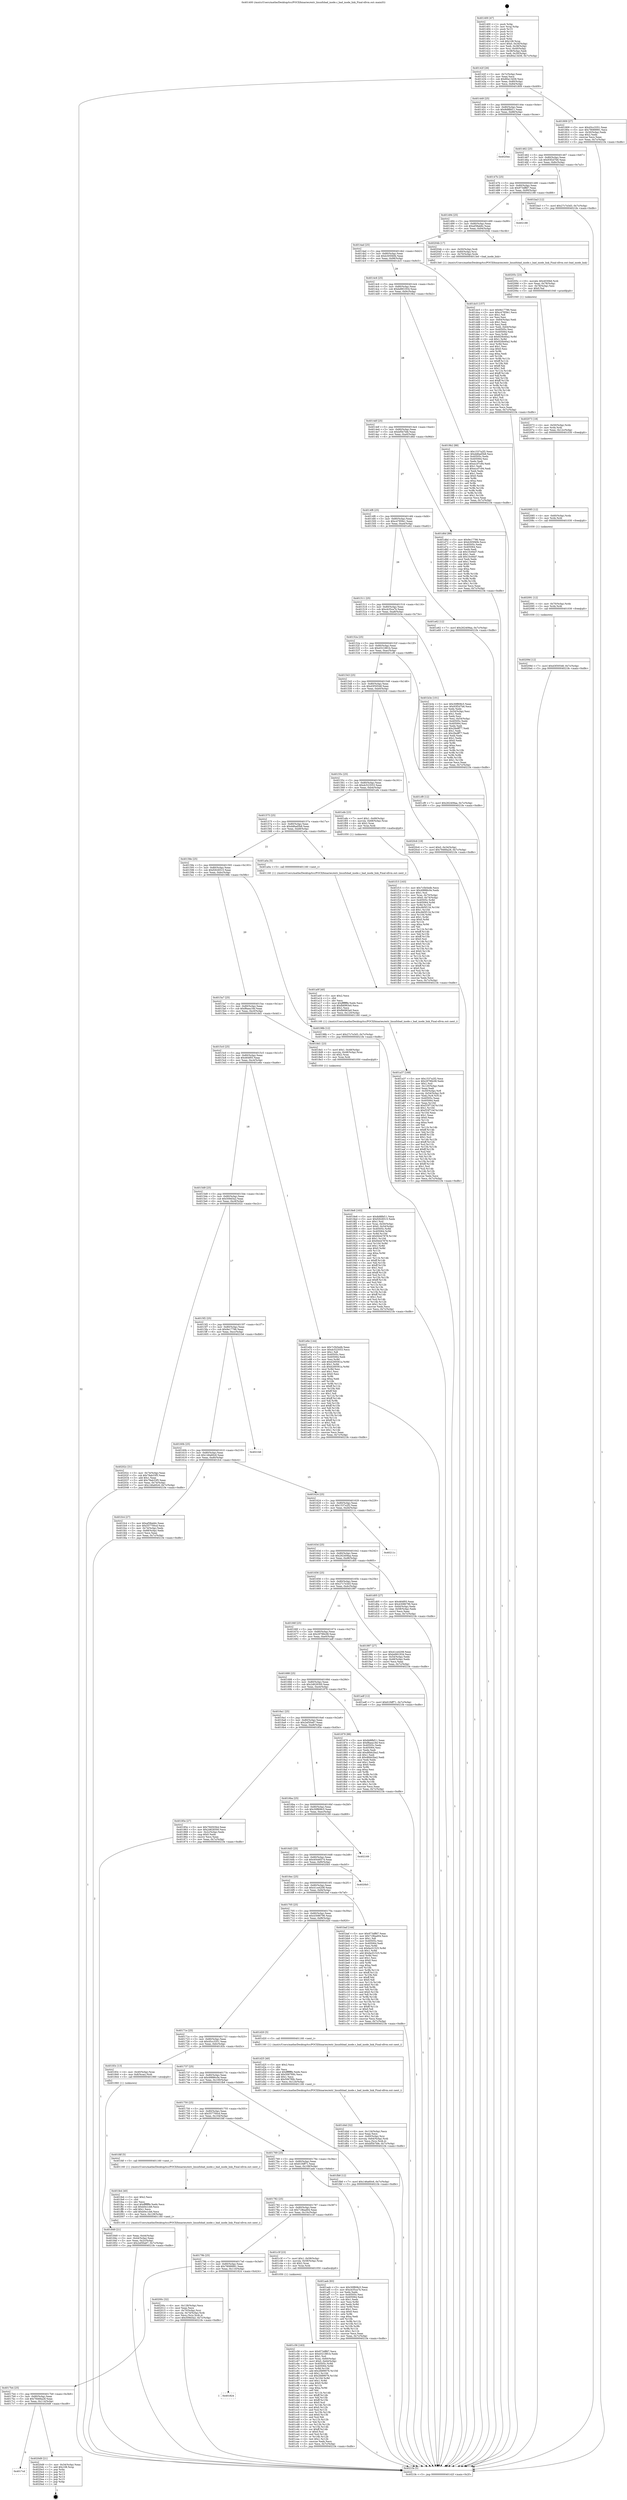 digraph "0x401400" {
  label = "0x401400 (/mnt/c/Users/mathe/Desktop/tcc/POCII/binaries/extr_linuxfsbad_inode.c_bad_inode_link_Final-ollvm.out::main(0))"
  labelloc = "t"
  node[shape=record]

  Entry [label="",width=0.3,height=0.3,shape=circle,fillcolor=black,style=filled]
  "0x40142f" [label="{
     0x40142f [26]\l
     | [instrs]\l
     &nbsp;&nbsp;0x40142f \<+3\>: mov -0x7c(%rbp),%eax\l
     &nbsp;&nbsp;0x401432 \<+2\>: mov %eax,%ecx\l
     &nbsp;&nbsp;0x401434 \<+6\>: sub $0x80a13d36,%ecx\l
     &nbsp;&nbsp;0x40143a \<+3\>: mov %eax,-0x80(%rbp)\l
     &nbsp;&nbsp;0x40143d \<+6\>: mov %ecx,-0x84(%rbp)\l
     &nbsp;&nbsp;0x401443 \<+6\>: je 0000000000401809 \<main+0x409\>\l
  }"]
  "0x401809" [label="{
     0x401809 [27]\l
     | [instrs]\l
     &nbsp;&nbsp;0x401809 \<+5\>: mov $0x45cc3351,%eax\l
     &nbsp;&nbsp;0x40180e \<+5\>: mov $0x78089991,%ecx\l
     &nbsp;&nbsp;0x401813 \<+3\>: mov -0x30(%rbp),%edx\l
     &nbsp;&nbsp;0x401816 \<+3\>: cmp $0x2,%edx\l
     &nbsp;&nbsp;0x401819 \<+3\>: cmovne %ecx,%eax\l
     &nbsp;&nbsp;0x40181c \<+3\>: mov %eax,-0x7c(%rbp)\l
     &nbsp;&nbsp;0x40181f \<+5\>: jmp 00000000004021fe \<main+0xdfe\>\l
  }"]
  "0x401449" [label="{
     0x401449 [25]\l
     | [instrs]\l
     &nbsp;&nbsp;0x401449 \<+5\>: jmp 000000000040144e \<main+0x4e\>\l
     &nbsp;&nbsp;0x40144e \<+3\>: mov -0x80(%rbp),%eax\l
     &nbsp;&nbsp;0x401451 \<+5\>: sub $0x8d8fbf11,%eax\l
     &nbsp;&nbsp;0x401456 \<+6\>: mov %eax,-0x88(%rbp)\l
     &nbsp;&nbsp;0x40145c \<+6\>: je 00000000004020ee \<main+0xcee\>\l
  }"]
  "0x4021fe" [label="{
     0x4021fe [5]\l
     | [instrs]\l
     &nbsp;&nbsp;0x4021fe \<+5\>: jmp 000000000040142f \<main+0x2f\>\l
  }"]
  "0x401400" [label="{
     0x401400 [47]\l
     | [instrs]\l
     &nbsp;&nbsp;0x401400 \<+1\>: push %rbp\l
     &nbsp;&nbsp;0x401401 \<+3\>: mov %rsp,%rbp\l
     &nbsp;&nbsp;0x401404 \<+2\>: push %r15\l
     &nbsp;&nbsp;0x401406 \<+2\>: push %r14\l
     &nbsp;&nbsp;0x401408 \<+2\>: push %r13\l
     &nbsp;&nbsp;0x40140a \<+2\>: push %r12\l
     &nbsp;&nbsp;0x40140c \<+1\>: push %rbx\l
     &nbsp;&nbsp;0x40140d \<+7\>: sub $0x108,%rsp\l
     &nbsp;&nbsp;0x401414 \<+7\>: movl $0x0,-0x34(%rbp)\l
     &nbsp;&nbsp;0x40141b \<+3\>: mov %edi,-0x38(%rbp)\l
     &nbsp;&nbsp;0x40141e \<+4\>: mov %rsi,-0x40(%rbp)\l
     &nbsp;&nbsp;0x401422 \<+3\>: mov -0x38(%rbp),%edi\l
     &nbsp;&nbsp;0x401425 \<+3\>: mov %edi,-0x30(%rbp)\l
     &nbsp;&nbsp;0x401428 \<+7\>: movl $0x80a13d36,-0x7c(%rbp)\l
  }"]
  Exit [label="",width=0.3,height=0.3,shape=circle,fillcolor=black,style=filled,peripheries=2]
  "0x4020ee" [label="{
     0x4020ee\l
  }", style=dashed]
  "0x401462" [label="{
     0x401462 [25]\l
     | [instrs]\l
     &nbsp;&nbsp;0x401462 \<+5\>: jmp 0000000000401467 \<main+0x67\>\l
     &nbsp;&nbsp;0x401467 \<+3\>: mov -0x80(%rbp),%eax\l
     &nbsp;&nbsp;0x40146a \<+5\>: sub $0x93f2d7b6,%eax\l
     &nbsp;&nbsp;0x40146f \<+6\>: mov %eax,-0x8c(%rbp)\l
     &nbsp;&nbsp;0x401475 \<+6\>: je 0000000000401ba3 \<main+0x7a3\>\l
  }"]
  "0x4017cd" [label="{
     0x4017cd\l
  }", style=dashed]
  "0x401ba3" [label="{
     0x401ba3 [12]\l
     | [instrs]\l
     &nbsp;&nbsp;0x401ba3 \<+7\>: movl $0x27c7e3d3,-0x7c(%rbp)\l
     &nbsp;&nbsp;0x401baa \<+5\>: jmp 00000000004021fe \<main+0xdfe\>\l
  }"]
  "0x40147b" [label="{
     0x40147b [25]\l
     | [instrs]\l
     &nbsp;&nbsp;0x40147b \<+5\>: jmp 0000000000401480 \<main+0x80\>\l
     &nbsp;&nbsp;0x401480 \<+3\>: mov -0x80(%rbp),%eax\l
     &nbsp;&nbsp;0x401483 \<+5\>: sub $0x973dffd7,%eax\l
     &nbsp;&nbsp;0x401488 \<+6\>: mov %eax,-0x90(%rbp)\l
     &nbsp;&nbsp;0x40148e \<+6\>: je 0000000000402188 \<main+0xd88\>\l
  }"]
  "0x4020d9" [label="{
     0x4020d9 [21]\l
     | [instrs]\l
     &nbsp;&nbsp;0x4020d9 \<+3\>: mov -0x34(%rbp),%eax\l
     &nbsp;&nbsp;0x4020dc \<+7\>: add $0x108,%rsp\l
     &nbsp;&nbsp;0x4020e3 \<+1\>: pop %rbx\l
     &nbsp;&nbsp;0x4020e4 \<+2\>: pop %r12\l
     &nbsp;&nbsp;0x4020e6 \<+2\>: pop %r13\l
     &nbsp;&nbsp;0x4020e8 \<+2\>: pop %r14\l
     &nbsp;&nbsp;0x4020ea \<+2\>: pop %r15\l
     &nbsp;&nbsp;0x4020ec \<+1\>: pop %rbp\l
     &nbsp;&nbsp;0x4020ed \<+1\>: ret\l
  }"]
  "0x402188" [label="{
     0x402188\l
  }", style=dashed]
  "0x401494" [label="{
     0x401494 [25]\l
     | [instrs]\l
     &nbsp;&nbsp;0x401494 \<+5\>: jmp 0000000000401499 \<main+0x99\>\l
     &nbsp;&nbsp;0x401499 \<+3\>: mov -0x80(%rbp),%eax\l
     &nbsp;&nbsp;0x40149c \<+5\>: sub $0xaf38ab6c,%eax\l
     &nbsp;&nbsp;0x4014a1 \<+6\>: mov %eax,-0x94(%rbp)\l
     &nbsp;&nbsp;0x4014a7 \<+6\>: je 000000000040204b \<main+0xc4b\>\l
  }"]
  "0x4017b4" [label="{
     0x4017b4 [25]\l
     | [instrs]\l
     &nbsp;&nbsp;0x4017b4 \<+5\>: jmp 00000000004017b9 \<main+0x3b9\>\l
     &nbsp;&nbsp;0x4017b9 \<+3\>: mov -0x80(%rbp),%eax\l
     &nbsp;&nbsp;0x4017bc \<+5\>: sub $0x78466a28,%eax\l
     &nbsp;&nbsp;0x4017c1 \<+6\>: mov %eax,-0x114(%rbp)\l
     &nbsp;&nbsp;0x4017c7 \<+6\>: je 00000000004020d9 \<main+0xcd9\>\l
  }"]
  "0x40204b" [label="{
     0x40204b [17]\l
     | [instrs]\l
     &nbsp;&nbsp;0x40204b \<+4\>: mov -0x50(%rbp),%rdi\l
     &nbsp;&nbsp;0x40204f \<+4\>: mov -0x60(%rbp),%rsi\l
     &nbsp;&nbsp;0x402053 \<+4\>: mov -0x70(%rbp),%rdx\l
     &nbsp;&nbsp;0x402057 \<+5\>: call 00000000004013e0 \<bad_inode_link\>\l
     | [calls]\l
     &nbsp;&nbsp;0x4013e0 \{1\} (/mnt/c/Users/mathe/Desktop/tcc/POCII/binaries/extr_linuxfsbad_inode.c_bad_inode_link_Final-ollvm.out::bad_inode_link)\l
  }"]
  "0x4014ad" [label="{
     0x4014ad [25]\l
     | [instrs]\l
     &nbsp;&nbsp;0x4014ad \<+5\>: jmp 00000000004014b2 \<main+0xb2\>\l
     &nbsp;&nbsp;0x4014b2 \<+3\>: mov -0x80(%rbp),%eax\l
     &nbsp;&nbsp;0x4014b5 \<+5\>: sub $0xb305f40b,%eax\l
     &nbsp;&nbsp;0x4014ba \<+6\>: mov %eax,-0x98(%rbp)\l
     &nbsp;&nbsp;0x4014c0 \<+6\>: je 0000000000401dc5 \<main+0x9c5\>\l
  }"]
  "0x401824" [label="{
     0x401824\l
  }", style=dashed]
  "0x401dc5" [label="{
     0x401dc5 [157]\l
     | [instrs]\l
     &nbsp;&nbsp;0x401dc5 \<+5\>: mov $0x9e17786,%eax\l
     &nbsp;&nbsp;0x401dca \<+5\>: mov $0xc4785fe1,%ecx\l
     &nbsp;&nbsp;0x401dcf \<+2\>: mov $0x1,%dl\l
     &nbsp;&nbsp;0x401dd1 \<+2\>: xor %esi,%esi\l
     &nbsp;&nbsp;0x401dd3 \<+3\>: mov -0x64(%rbp),%edi\l
     &nbsp;&nbsp;0x401dd6 \<+3\>: sub $0x1,%esi\l
     &nbsp;&nbsp;0x401dd9 \<+2\>: sub %esi,%edi\l
     &nbsp;&nbsp;0x401ddb \<+3\>: mov %edi,-0x64(%rbp)\l
     &nbsp;&nbsp;0x401dde \<+7\>: mov 0x40505c,%esi\l
     &nbsp;&nbsp;0x401de5 \<+7\>: mov 0x405064,%edi\l
     &nbsp;&nbsp;0x401dec \<+3\>: mov %esi,%r8d\l
     &nbsp;&nbsp;0x401def \<+7\>: sub $0x920b40a2,%r8d\l
     &nbsp;&nbsp;0x401df6 \<+4\>: sub $0x1,%r8d\l
     &nbsp;&nbsp;0x401dfa \<+7\>: add $0x920b40a2,%r8d\l
     &nbsp;&nbsp;0x401e01 \<+4\>: imul %r8d,%esi\l
     &nbsp;&nbsp;0x401e05 \<+3\>: and $0x1,%esi\l
     &nbsp;&nbsp;0x401e08 \<+3\>: cmp $0x0,%esi\l
     &nbsp;&nbsp;0x401e0b \<+4\>: sete %r9b\l
     &nbsp;&nbsp;0x401e0f \<+3\>: cmp $0xa,%edi\l
     &nbsp;&nbsp;0x401e12 \<+4\>: setl %r10b\l
     &nbsp;&nbsp;0x401e16 \<+3\>: mov %r9b,%r11b\l
     &nbsp;&nbsp;0x401e19 \<+4\>: xor $0xff,%r11b\l
     &nbsp;&nbsp;0x401e1d \<+3\>: mov %r10b,%bl\l
     &nbsp;&nbsp;0x401e20 \<+3\>: xor $0xff,%bl\l
     &nbsp;&nbsp;0x401e23 \<+3\>: xor $0x1,%dl\l
     &nbsp;&nbsp;0x401e26 \<+3\>: mov %r11b,%r14b\l
     &nbsp;&nbsp;0x401e29 \<+4\>: and $0xff,%r14b\l
     &nbsp;&nbsp;0x401e2d \<+3\>: and %dl,%r9b\l
     &nbsp;&nbsp;0x401e30 \<+3\>: mov %bl,%r15b\l
     &nbsp;&nbsp;0x401e33 \<+4\>: and $0xff,%r15b\l
     &nbsp;&nbsp;0x401e37 \<+3\>: and %dl,%r10b\l
     &nbsp;&nbsp;0x401e3a \<+3\>: or %r9b,%r14b\l
     &nbsp;&nbsp;0x401e3d \<+3\>: or %r10b,%r15b\l
     &nbsp;&nbsp;0x401e40 \<+3\>: xor %r15b,%r14b\l
     &nbsp;&nbsp;0x401e43 \<+3\>: or %bl,%r11b\l
     &nbsp;&nbsp;0x401e46 \<+4\>: xor $0xff,%r11b\l
     &nbsp;&nbsp;0x401e4a \<+3\>: or $0x1,%dl\l
     &nbsp;&nbsp;0x401e4d \<+3\>: and %dl,%r11b\l
     &nbsp;&nbsp;0x401e50 \<+3\>: or %r11b,%r14b\l
     &nbsp;&nbsp;0x401e53 \<+4\>: test $0x1,%r14b\l
     &nbsp;&nbsp;0x401e57 \<+3\>: cmovne %ecx,%eax\l
     &nbsp;&nbsp;0x401e5a \<+3\>: mov %eax,-0x7c(%rbp)\l
     &nbsp;&nbsp;0x401e5d \<+5\>: jmp 00000000004021fe \<main+0xdfe\>\l
  }"]
  "0x4014c6" [label="{
     0x4014c6 [25]\l
     | [instrs]\l
     &nbsp;&nbsp;0x4014c6 \<+5\>: jmp 00000000004014cb \<main+0xcb\>\l
     &nbsp;&nbsp;0x4014cb \<+3\>: mov -0x80(%rbp),%eax\l
     &nbsp;&nbsp;0x4014ce \<+5\>: sub $0xbd901934,%eax\l
     &nbsp;&nbsp;0x4014d3 \<+6\>: mov %eax,-0x9c(%rbp)\l
     &nbsp;&nbsp;0x4014d9 \<+6\>: je 00000000004019b2 \<main+0x5b2\>\l
  }"]
  "0x40209d" [label="{
     0x40209d [12]\l
     | [instrs]\l
     &nbsp;&nbsp;0x40209d \<+7\>: movl $0xd3f30548,-0x7c(%rbp)\l
     &nbsp;&nbsp;0x4020a4 \<+5\>: jmp 00000000004021fe \<main+0xdfe\>\l
  }"]
  "0x4019b2" [label="{
     0x4019b2 [88]\l
     | [instrs]\l
     &nbsp;&nbsp;0x4019b2 \<+5\>: mov $0x1537a2f2,%eax\l
     &nbsp;&nbsp;0x4019b7 \<+5\>: mov $0xdd6ad5b8,%ecx\l
     &nbsp;&nbsp;0x4019bc \<+7\>: mov 0x40505c,%edx\l
     &nbsp;&nbsp;0x4019c3 \<+7\>: mov 0x405064,%esi\l
     &nbsp;&nbsp;0x4019ca \<+2\>: mov %edx,%edi\l
     &nbsp;&nbsp;0x4019cc \<+6\>: add $0xeccf7c94,%edi\l
     &nbsp;&nbsp;0x4019d2 \<+3\>: sub $0x1,%edi\l
     &nbsp;&nbsp;0x4019d5 \<+6\>: sub $0xeccf7c94,%edi\l
     &nbsp;&nbsp;0x4019db \<+3\>: imul %edi,%edx\l
     &nbsp;&nbsp;0x4019de \<+3\>: and $0x1,%edx\l
     &nbsp;&nbsp;0x4019e1 \<+3\>: cmp $0x0,%edx\l
     &nbsp;&nbsp;0x4019e4 \<+4\>: sete %r8b\l
     &nbsp;&nbsp;0x4019e8 \<+3\>: cmp $0xa,%esi\l
     &nbsp;&nbsp;0x4019eb \<+4\>: setl %r9b\l
     &nbsp;&nbsp;0x4019ef \<+3\>: mov %r8b,%r10b\l
     &nbsp;&nbsp;0x4019f2 \<+3\>: and %r9b,%r10b\l
     &nbsp;&nbsp;0x4019f5 \<+3\>: xor %r9b,%r8b\l
     &nbsp;&nbsp;0x4019f8 \<+3\>: or %r8b,%r10b\l
     &nbsp;&nbsp;0x4019fb \<+4\>: test $0x1,%r10b\l
     &nbsp;&nbsp;0x4019ff \<+3\>: cmovne %ecx,%eax\l
     &nbsp;&nbsp;0x401a02 \<+3\>: mov %eax,-0x7c(%rbp)\l
     &nbsp;&nbsp;0x401a05 \<+5\>: jmp 00000000004021fe \<main+0xdfe\>\l
  }"]
  "0x4014df" [label="{
     0x4014df [25]\l
     | [instrs]\l
     &nbsp;&nbsp;0x4014df \<+5\>: jmp 00000000004014e4 \<main+0xe4\>\l
     &nbsp;&nbsp;0x4014e4 \<+3\>: mov -0x80(%rbp),%eax\l
     &nbsp;&nbsp;0x4014e7 \<+5\>: sub $0xbf5b7bfe,%eax\l
     &nbsp;&nbsp;0x4014ec \<+6\>: mov %eax,-0xa0(%rbp)\l
     &nbsp;&nbsp;0x4014f2 \<+6\>: je 0000000000401d6d \<main+0x96d\>\l
  }"]
  "0x402091" [label="{
     0x402091 [12]\l
     | [instrs]\l
     &nbsp;&nbsp;0x402091 \<+4\>: mov -0x70(%rbp),%rdx\l
     &nbsp;&nbsp;0x402095 \<+3\>: mov %rdx,%rdi\l
     &nbsp;&nbsp;0x402098 \<+5\>: call 0000000000401030 \<free@plt\>\l
     | [calls]\l
     &nbsp;&nbsp;0x401030 \{1\} (unknown)\l
  }"]
  "0x401d6d" [label="{
     0x401d6d [88]\l
     | [instrs]\l
     &nbsp;&nbsp;0x401d6d \<+5\>: mov $0x9e17786,%eax\l
     &nbsp;&nbsp;0x401d72 \<+5\>: mov $0xb305f40b,%ecx\l
     &nbsp;&nbsp;0x401d77 \<+7\>: mov 0x40505c,%edx\l
     &nbsp;&nbsp;0x401d7e \<+7\>: mov 0x405064,%esi\l
     &nbsp;&nbsp;0x401d85 \<+2\>: mov %edx,%edi\l
     &nbsp;&nbsp;0x401d87 \<+6\>: sub $0x10c84d7,%edi\l
     &nbsp;&nbsp;0x401d8d \<+3\>: sub $0x1,%edi\l
     &nbsp;&nbsp;0x401d90 \<+6\>: add $0x10c84d7,%edi\l
     &nbsp;&nbsp;0x401d96 \<+3\>: imul %edi,%edx\l
     &nbsp;&nbsp;0x401d99 \<+3\>: and $0x1,%edx\l
     &nbsp;&nbsp;0x401d9c \<+3\>: cmp $0x0,%edx\l
     &nbsp;&nbsp;0x401d9f \<+4\>: sete %r8b\l
     &nbsp;&nbsp;0x401da3 \<+3\>: cmp $0xa,%esi\l
     &nbsp;&nbsp;0x401da6 \<+4\>: setl %r9b\l
     &nbsp;&nbsp;0x401daa \<+3\>: mov %r8b,%r10b\l
     &nbsp;&nbsp;0x401dad \<+3\>: and %r9b,%r10b\l
     &nbsp;&nbsp;0x401db0 \<+3\>: xor %r9b,%r8b\l
     &nbsp;&nbsp;0x401db3 \<+3\>: or %r8b,%r10b\l
     &nbsp;&nbsp;0x401db6 \<+4\>: test $0x1,%r10b\l
     &nbsp;&nbsp;0x401dba \<+3\>: cmovne %ecx,%eax\l
     &nbsp;&nbsp;0x401dbd \<+3\>: mov %eax,-0x7c(%rbp)\l
     &nbsp;&nbsp;0x401dc0 \<+5\>: jmp 00000000004021fe \<main+0xdfe\>\l
  }"]
  "0x4014f8" [label="{
     0x4014f8 [25]\l
     | [instrs]\l
     &nbsp;&nbsp;0x4014f8 \<+5\>: jmp 00000000004014fd \<main+0xfd\>\l
     &nbsp;&nbsp;0x4014fd \<+3\>: mov -0x80(%rbp),%eax\l
     &nbsp;&nbsp;0x401500 \<+5\>: sub $0xc4785fe1,%eax\l
     &nbsp;&nbsp;0x401505 \<+6\>: mov %eax,-0xa4(%rbp)\l
     &nbsp;&nbsp;0x40150b \<+6\>: je 0000000000401e62 \<main+0xa62\>\l
  }"]
  "0x402085" [label="{
     0x402085 [12]\l
     | [instrs]\l
     &nbsp;&nbsp;0x402085 \<+4\>: mov -0x60(%rbp),%rdx\l
     &nbsp;&nbsp;0x402089 \<+3\>: mov %rdx,%rdi\l
     &nbsp;&nbsp;0x40208c \<+5\>: call 0000000000401030 \<free@plt\>\l
     | [calls]\l
     &nbsp;&nbsp;0x401030 \{1\} (unknown)\l
  }"]
  "0x401e62" [label="{
     0x401e62 [12]\l
     | [instrs]\l
     &nbsp;&nbsp;0x401e62 \<+7\>: movl $0x262409aa,-0x7c(%rbp)\l
     &nbsp;&nbsp;0x401e69 \<+5\>: jmp 00000000004021fe \<main+0xdfe\>\l
  }"]
  "0x401511" [label="{
     0x401511 [25]\l
     | [instrs]\l
     &nbsp;&nbsp;0x401511 \<+5\>: jmp 0000000000401516 \<main+0x116\>\l
     &nbsp;&nbsp;0x401516 \<+3\>: mov -0x80(%rbp),%eax\l
     &nbsp;&nbsp;0x401519 \<+5\>: sub $0xcb35ca7b,%eax\l
     &nbsp;&nbsp;0x40151e \<+6\>: mov %eax,-0xa8(%rbp)\l
     &nbsp;&nbsp;0x401524 \<+6\>: je 0000000000401b3e \<main+0x73e\>\l
  }"]
  "0x402073" [label="{
     0x402073 [18]\l
     | [instrs]\l
     &nbsp;&nbsp;0x402073 \<+4\>: mov -0x50(%rbp),%rdx\l
     &nbsp;&nbsp;0x402077 \<+3\>: mov %rdx,%rdi\l
     &nbsp;&nbsp;0x40207a \<+6\>: mov %eax,-0x12c(%rbp)\l
     &nbsp;&nbsp;0x402080 \<+5\>: call 0000000000401030 \<free@plt\>\l
     | [calls]\l
     &nbsp;&nbsp;0x401030 \{1\} (unknown)\l
  }"]
  "0x401b3e" [label="{
     0x401b3e [101]\l
     | [instrs]\l
     &nbsp;&nbsp;0x401b3e \<+5\>: mov $0x30f808c5,%eax\l
     &nbsp;&nbsp;0x401b43 \<+5\>: mov $0x93f2d7b6,%ecx\l
     &nbsp;&nbsp;0x401b48 \<+2\>: xor %edx,%edx\l
     &nbsp;&nbsp;0x401b4a \<+3\>: mov -0x54(%rbp),%esi\l
     &nbsp;&nbsp;0x401b4d \<+3\>: sub $0x1,%edx\l
     &nbsp;&nbsp;0x401b50 \<+2\>: sub %edx,%esi\l
     &nbsp;&nbsp;0x401b52 \<+3\>: mov %esi,-0x54(%rbp)\l
     &nbsp;&nbsp;0x401b55 \<+7\>: mov 0x40505c,%edx\l
     &nbsp;&nbsp;0x401b5c \<+7\>: mov 0x405064,%esi\l
     &nbsp;&nbsp;0x401b63 \<+2\>: mov %edx,%edi\l
     &nbsp;&nbsp;0x401b65 \<+6\>: add $0x2fedff77,%edi\l
     &nbsp;&nbsp;0x401b6b \<+3\>: sub $0x1,%edi\l
     &nbsp;&nbsp;0x401b6e \<+6\>: sub $0x2fedff77,%edi\l
     &nbsp;&nbsp;0x401b74 \<+3\>: imul %edi,%edx\l
     &nbsp;&nbsp;0x401b77 \<+3\>: and $0x1,%edx\l
     &nbsp;&nbsp;0x401b7a \<+3\>: cmp $0x0,%edx\l
     &nbsp;&nbsp;0x401b7d \<+4\>: sete %r8b\l
     &nbsp;&nbsp;0x401b81 \<+3\>: cmp $0xa,%esi\l
     &nbsp;&nbsp;0x401b84 \<+4\>: setl %r9b\l
     &nbsp;&nbsp;0x401b88 \<+3\>: mov %r8b,%r10b\l
     &nbsp;&nbsp;0x401b8b \<+3\>: and %r9b,%r10b\l
     &nbsp;&nbsp;0x401b8e \<+3\>: xor %r9b,%r8b\l
     &nbsp;&nbsp;0x401b91 \<+3\>: or %r8b,%r10b\l
     &nbsp;&nbsp;0x401b94 \<+4\>: test $0x1,%r10b\l
     &nbsp;&nbsp;0x401b98 \<+3\>: cmovne %ecx,%eax\l
     &nbsp;&nbsp;0x401b9b \<+3\>: mov %eax,-0x7c(%rbp)\l
     &nbsp;&nbsp;0x401b9e \<+5\>: jmp 00000000004021fe \<main+0xdfe\>\l
  }"]
  "0x40152a" [label="{
     0x40152a [25]\l
     | [instrs]\l
     &nbsp;&nbsp;0x40152a \<+5\>: jmp 000000000040152f \<main+0x12f\>\l
     &nbsp;&nbsp;0x40152f \<+3\>: mov -0x80(%rbp),%eax\l
     &nbsp;&nbsp;0x401532 \<+5\>: sub $0xd321881b,%eax\l
     &nbsp;&nbsp;0x401537 \<+6\>: mov %eax,-0xac(%rbp)\l
     &nbsp;&nbsp;0x40153d \<+6\>: je 0000000000401cf9 \<main+0x8f9\>\l
  }"]
  "0x40205c" [label="{
     0x40205c [23]\l
     | [instrs]\l
     &nbsp;&nbsp;0x40205c \<+10\>: movabs $0x4030b6,%rdi\l
     &nbsp;&nbsp;0x402066 \<+3\>: mov %eax,-0x78(%rbp)\l
     &nbsp;&nbsp;0x402069 \<+3\>: mov -0x78(%rbp),%esi\l
     &nbsp;&nbsp;0x40206c \<+2\>: mov $0x0,%al\l
     &nbsp;&nbsp;0x40206e \<+5\>: call 0000000000401040 \<printf@plt\>\l
     | [calls]\l
     &nbsp;&nbsp;0x401040 \{1\} (unknown)\l
  }"]
  "0x401cf9" [label="{
     0x401cf9 [12]\l
     | [instrs]\l
     &nbsp;&nbsp;0x401cf9 \<+7\>: movl $0x262409aa,-0x7c(%rbp)\l
     &nbsp;&nbsp;0x401d00 \<+5\>: jmp 00000000004021fe \<main+0xdfe\>\l
  }"]
  "0x401543" [label="{
     0x401543 [25]\l
     | [instrs]\l
     &nbsp;&nbsp;0x401543 \<+5\>: jmp 0000000000401548 \<main+0x148\>\l
     &nbsp;&nbsp;0x401548 \<+3\>: mov -0x80(%rbp),%eax\l
     &nbsp;&nbsp;0x40154b \<+5\>: sub $0xd3f30548,%eax\l
     &nbsp;&nbsp;0x401550 \<+6\>: mov %eax,-0xb0(%rbp)\l
     &nbsp;&nbsp;0x401556 \<+6\>: je 00000000004020c6 \<main+0xcc6\>\l
  }"]
  "0x40200c" [label="{
     0x40200c [32]\l
     | [instrs]\l
     &nbsp;&nbsp;0x40200c \<+6\>: mov -0x128(%rbp),%ecx\l
     &nbsp;&nbsp;0x402012 \<+3\>: imul %eax,%ecx\l
     &nbsp;&nbsp;0x402015 \<+4\>: mov -0x70(%rbp),%rsi\l
     &nbsp;&nbsp;0x402019 \<+4\>: movslq -0x74(%rbp),%rdi\l
     &nbsp;&nbsp;0x40201d \<+3\>: mov %ecx,(%rsi,%rdi,4)\l
     &nbsp;&nbsp;0x402020 \<+7\>: movl $0x509d3a2,-0x7c(%rbp)\l
     &nbsp;&nbsp;0x402027 \<+5\>: jmp 00000000004021fe \<main+0xdfe\>\l
  }"]
  "0x4020c6" [label="{
     0x4020c6 [19]\l
     | [instrs]\l
     &nbsp;&nbsp;0x4020c6 \<+7\>: movl $0x0,-0x34(%rbp)\l
     &nbsp;&nbsp;0x4020cd \<+7\>: movl $0x78466a28,-0x7c(%rbp)\l
     &nbsp;&nbsp;0x4020d4 \<+5\>: jmp 00000000004021fe \<main+0xdfe\>\l
  }"]
  "0x40155c" [label="{
     0x40155c [25]\l
     | [instrs]\l
     &nbsp;&nbsp;0x40155c \<+5\>: jmp 0000000000401561 \<main+0x161\>\l
     &nbsp;&nbsp;0x401561 \<+3\>: mov -0x80(%rbp),%eax\l
     &nbsp;&nbsp;0x401564 \<+5\>: sub $0xdc523553,%eax\l
     &nbsp;&nbsp;0x401569 \<+6\>: mov %eax,-0xb4(%rbp)\l
     &nbsp;&nbsp;0x40156f \<+6\>: je 0000000000401efe \<main+0xafe\>\l
  }"]
  "0x401fe4" [label="{
     0x401fe4 [40]\l
     | [instrs]\l
     &nbsp;&nbsp;0x401fe4 \<+5\>: mov $0x2,%ecx\l
     &nbsp;&nbsp;0x401fe9 \<+1\>: cltd\l
     &nbsp;&nbsp;0x401fea \<+2\>: idiv %ecx\l
     &nbsp;&nbsp;0x401fec \<+6\>: imul $0xfffffffe,%edx,%ecx\l
     &nbsp;&nbsp;0x401ff2 \<+6\>: sub $0xb0e1cb6,%ecx\l
     &nbsp;&nbsp;0x401ff8 \<+3\>: add $0x1,%ecx\l
     &nbsp;&nbsp;0x401ffb \<+6\>: add $0xb0e1cb6,%ecx\l
     &nbsp;&nbsp;0x402001 \<+6\>: mov %ecx,-0x128(%rbp)\l
     &nbsp;&nbsp;0x402007 \<+5\>: call 0000000000401160 \<next_i\>\l
     | [calls]\l
     &nbsp;&nbsp;0x401160 \{1\} (/mnt/c/Users/mathe/Desktop/tcc/POCII/binaries/extr_linuxfsbad_inode.c_bad_inode_link_Final-ollvm.out::next_i)\l
  }"]
  "0x401efe" [label="{
     0x401efe [23]\l
     | [instrs]\l
     &nbsp;&nbsp;0x401efe \<+7\>: movl $0x1,-0x68(%rbp)\l
     &nbsp;&nbsp;0x401f05 \<+4\>: movslq -0x68(%rbp),%rax\l
     &nbsp;&nbsp;0x401f09 \<+4\>: shl $0x2,%rax\l
     &nbsp;&nbsp;0x401f0d \<+3\>: mov %rax,%rdi\l
     &nbsp;&nbsp;0x401f10 \<+5\>: call 0000000000401050 \<malloc@plt\>\l
     | [calls]\l
     &nbsp;&nbsp;0x401050 \{1\} (unknown)\l
  }"]
  "0x401575" [label="{
     0x401575 [25]\l
     | [instrs]\l
     &nbsp;&nbsp;0x401575 \<+5\>: jmp 000000000040157a \<main+0x17a\>\l
     &nbsp;&nbsp;0x40157a \<+3\>: mov -0x80(%rbp),%eax\l
     &nbsp;&nbsp;0x40157d \<+5\>: sub $0xdd6ad5b8,%eax\l
     &nbsp;&nbsp;0x401582 \<+6\>: mov %eax,-0xb8(%rbp)\l
     &nbsp;&nbsp;0x401588 \<+6\>: je 0000000000401a0a \<main+0x60a\>\l
  }"]
  "0x401f15" [label="{
     0x401f15 [163]\l
     | [instrs]\l
     &nbsp;&nbsp;0x401f15 \<+5\>: mov $0x7c5b5edb,%ecx\l
     &nbsp;&nbsp;0x401f1a \<+5\>: mov $0x49886c0e,%edx\l
     &nbsp;&nbsp;0x401f1f \<+3\>: mov $0x1,%sil\l
     &nbsp;&nbsp;0x401f22 \<+4\>: mov %rax,-0x70(%rbp)\l
     &nbsp;&nbsp;0x401f26 \<+7\>: movl $0x0,-0x74(%rbp)\l
     &nbsp;&nbsp;0x401f2d \<+8\>: mov 0x40505c,%r8d\l
     &nbsp;&nbsp;0x401f35 \<+8\>: mov 0x405064,%r9d\l
     &nbsp;&nbsp;0x401f3d \<+3\>: mov %r8d,%r10d\l
     &nbsp;&nbsp;0x401f40 \<+7\>: add $0xc8d5f134,%r10d\l
     &nbsp;&nbsp;0x401f47 \<+4\>: sub $0x1,%r10d\l
     &nbsp;&nbsp;0x401f4b \<+7\>: sub $0xc8d5f134,%r10d\l
     &nbsp;&nbsp;0x401f52 \<+4\>: imul %r10d,%r8d\l
     &nbsp;&nbsp;0x401f56 \<+4\>: and $0x1,%r8d\l
     &nbsp;&nbsp;0x401f5a \<+4\>: cmp $0x0,%r8d\l
     &nbsp;&nbsp;0x401f5e \<+4\>: sete %r11b\l
     &nbsp;&nbsp;0x401f62 \<+4\>: cmp $0xa,%r9d\l
     &nbsp;&nbsp;0x401f66 \<+3\>: setl %bl\l
     &nbsp;&nbsp;0x401f69 \<+3\>: mov %r11b,%r14b\l
     &nbsp;&nbsp;0x401f6c \<+4\>: xor $0xff,%r14b\l
     &nbsp;&nbsp;0x401f70 \<+3\>: mov %bl,%r15b\l
     &nbsp;&nbsp;0x401f73 \<+4\>: xor $0xff,%r15b\l
     &nbsp;&nbsp;0x401f77 \<+4\>: xor $0x0,%sil\l
     &nbsp;&nbsp;0x401f7b \<+3\>: mov %r14b,%r12b\l
     &nbsp;&nbsp;0x401f7e \<+4\>: and $0x0,%r12b\l
     &nbsp;&nbsp;0x401f82 \<+3\>: and %sil,%r11b\l
     &nbsp;&nbsp;0x401f85 \<+3\>: mov %r15b,%r13b\l
     &nbsp;&nbsp;0x401f88 \<+4\>: and $0x0,%r13b\l
     &nbsp;&nbsp;0x401f8c \<+3\>: and %sil,%bl\l
     &nbsp;&nbsp;0x401f8f \<+3\>: or %r11b,%r12b\l
     &nbsp;&nbsp;0x401f92 \<+3\>: or %bl,%r13b\l
     &nbsp;&nbsp;0x401f95 \<+3\>: xor %r13b,%r12b\l
     &nbsp;&nbsp;0x401f98 \<+3\>: or %r15b,%r14b\l
     &nbsp;&nbsp;0x401f9b \<+4\>: xor $0xff,%r14b\l
     &nbsp;&nbsp;0x401f9f \<+4\>: or $0x0,%sil\l
     &nbsp;&nbsp;0x401fa3 \<+3\>: and %sil,%r14b\l
     &nbsp;&nbsp;0x401fa6 \<+3\>: or %r14b,%r12b\l
     &nbsp;&nbsp;0x401fa9 \<+4\>: test $0x1,%r12b\l
     &nbsp;&nbsp;0x401fad \<+3\>: cmovne %edx,%ecx\l
     &nbsp;&nbsp;0x401fb0 \<+3\>: mov %ecx,-0x7c(%rbp)\l
     &nbsp;&nbsp;0x401fb3 \<+5\>: jmp 00000000004021fe \<main+0xdfe\>\l
  }"]
  "0x401a0a" [label="{
     0x401a0a [5]\l
     | [instrs]\l
     &nbsp;&nbsp;0x401a0a \<+5\>: call 0000000000401160 \<next_i\>\l
     | [calls]\l
     &nbsp;&nbsp;0x401160 \{1\} (/mnt/c/Users/mathe/Desktop/tcc/POCII/binaries/extr_linuxfsbad_inode.c_bad_inode_link_Final-ollvm.out::next_i)\l
  }"]
  "0x40158e" [label="{
     0x40158e [25]\l
     | [instrs]\l
     &nbsp;&nbsp;0x40158e \<+5\>: jmp 0000000000401593 \<main+0x193\>\l
     &nbsp;&nbsp;0x401593 \<+3\>: mov -0x80(%rbp),%eax\l
     &nbsp;&nbsp;0x401596 \<+5\>: sub $0xf2626515,%eax\l
     &nbsp;&nbsp;0x40159b \<+6\>: mov %eax,-0xbc(%rbp)\l
     &nbsp;&nbsp;0x4015a1 \<+6\>: je 000000000040198b \<main+0x58b\>\l
  }"]
  "0x401d4d" [label="{
     0x401d4d [32]\l
     | [instrs]\l
     &nbsp;&nbsp;0x401d4d \<+6\>: mov -0x124(%rbp),%ecx\l
     &nbsp;&nbsp;0x401d53 \<+3\>: imul %eax,%ecx\l
     &nbsp;&nbsp;0x401d56 \<+4\>: mov -0x60(%rbp),%rsi\l
     &nbsp;&nbsp;0x401d5a \<+4\>: movslq -0x64(%rbp),%rdi\l
     &nbsp;&nbsp;0x401d5e \<+3\>: mov %ecx,(%rsi,%rdi,4)\l
     &nbsp;&nbsp;0x401d61 \<+7\>: movl $0xbf5b7bfe,-0x7c(%rbp)\l
     &nbsp;&nbsp;0x401d68 \<+5\>: jmp 00000000004021fe \<main+0xdfe\>\l
  }"]
  "0x40198b" [label="{
     0x40198b [12]\l
     | [instrs]\l
     &nbsp;&nbsp;0x40198b \<+7\>: movl $0x27c7e3d3,-0x7c(%rbp)\l
     &nbsp;&nbsp;0x401992 \<+5\>: jmp 00000000004021fe \<main+0xdfe\>\l
  }"]
  "0x4015a7" [label="{
     0x4015a7 [25]\l
     | [instrs]\l
     &nbsp;&nbsp;0x4015a7 \<+5\>: jmp 00000000004015ac \<main+0x1ac\>\l
     &nbsp;&nbsp;0x4015ac \<+3\>: mov -0x80(%rbp),%eax\l
     &nbsp;&nbsp;0x4015af \<+5\>: sub $0xf8aea18d,%eax\l
     &nbsp;&nbsp;0x4015b4 \<+6\>: mov %eax,-0xc0(%rbp)\l
     &nbsp;&nbsp;0x4015ba \<+6\>: je 00000000004018d1 \<main+0x4d1\>\l
  }"]
  "0x401d25" [label="{
     0x401d25 [40]\l
     | [instrs]\l
     &nbsp;&nbsp;0x401d25 \<+5\>: mov $0x2,%ecx\l
     &nbsp;&nbsp;0x401d2a \<+1\>: cltd\l
     &nbsp;&nbsp;0x401d2b \<+2\>: idiv %ecx\l
     &nbsp;&nbsp;0x401d2d \<+6\>: imul $0xfffffffe,%edx,%ecx\l
     &nbsp;&nbsp;0x401d33 \<+6\>: add $0x5067f0fc,%ecx\l
     &nbsp;&nbsp;0x401d39 \<+3\>: add $0x1,%ecx\l
     &nbsp;&nbsp;0x401d3c \<+6\>: sub $0x5067f0fc,%ecx\l
     &nbsp;&nbsp;0x401d42 \<+6\>: mov %ecx,-0x124(%rbp)\l
     &nbsp;&nbsp;0x401d48 \<+5\>: call 0000000000401160 \<next_i\>\l
     | [calls]\l
     &nbsp;&nbsp;0x401160 \{1\} (/mnt/c/Users/mathe/Desktop/tcc/POCII/binaries/extr_linuxfsbad_inode.c_bad_inode_link_Final-ollvm.out::next_i)\l
  }"]
  "0x4018d1" [label="{
     0x4018d1 [23]\l
     | [instrs]\l
     &nbsp;&nbsp;0x4018d1 \<+7\>: movl $0x1,-0x48(%rbp)\l
     &nbsp;&nbsp;0x4018d8 \<+4\>: movslq -0x48(%rbp),%rax\l
     &nbsp;&nbsp;0x4018dc \<+4\>: shl $0x2,%rax\l
     &nbsp;&nbsp;0x4018e0 \<+3\>: mov %rax,%rdi\l
     &nbsp;&nbsp;0x4018e3 \<+5\>: call 0000000000401050 \<malloc@plt\>\l
     | [calls]\l
     &nbsp;&nbsp;0x401050 \{1\} (unknown)\l
  }"]
  "0x4015c0" [label="{
     0x4015c0 [25]\l
     | [instrs]\l
     &nbsp;&nbsp;0x4015c0 \<+5\>: jmp 00000000004015c5 \<main+0x1c5\>\l
     &nbsp;&nbsp;0x4015c5 \<+3\>: mov -0x80(%rbp),%eax\l
     &nbsp;&nbsp;0x4015c8 \<+5\>: sub $0x464f05,%eax\l
     &nbsp;&nbsp;0x4015cd \<+6\>: mov %eax,-0xc4(%rbp)\l
     &nbsp;&nbsp;0x4015d3 \<+6\>: je 0000000000401e6e \<main+0xa6e\>\l
  }"]
  "0x401c56" [label="{
     0x401c56 [163]\l
     | [instrs]\l
     &nbsp;&nbsp;0x401c56 \<+5\>: mov $0x973dffd7,%ecx\l
     &nbsp;&nbsp;0x401c5b \<+5\>: mov $0xd321881b,%edx\l
     &nbsp;&nbsp;0x401c60 \<+3\>: mov $0x1,%sil\l
     &nbsp;&nbsp;0x401c63 \<+4\>: mov %rax,-0x60(%rbp)\l
     &nbsp;&nbsp;0x401c67 \<+7\>: movl $0x0,-0x64(%rbp)\l
     &nbsp;&nbsp;0x401c6e \<+8\>: mov 0x40505c,%r8d\l
     &nbsp;&nbsp;0x401c76 \<+8\>: mov 0x405064,%r9d\l
     &nbsp;&nbsp;0x401c7e \<+3\>: mov %r8d,%r10d\l
     &nbsp;&nbsp;0x401c81 \<+7\>: add $0x2fd99076,%r10d\l
     &nbsp;&nbsp;0x401c88 \<+4\>: sub $0x1,%r10d\l
     &nbsp;&nbsp;0x401c8c \<+7\>: sub $0x2fd99076,%r10d\l
     &nbsp;&nbsp;0x401c93 \<+4\>: imul %r10d,%r8d\l
     &nbsp;&nbsp;0x401c97 \<+4\>: and $0x1,%r8d\l
     &nbsp;&nbsp;0x401c9b \<+4\>: cmp $0x0,%r8d\l
     &nbsp;&nbsp;0x401c9f \<+4\>: sete %r11b\l
     &nbsp;&nbsp;0x401ca3 \<+4\>: cmp $0xa,%r9d\l
     &nbsp;&nbsp;0x401ca7 \<+3\>: setl %bl\l
     &nbsp;&nbsp;0x401caa \<+3\>: mov %r11b,%r14b\l
     &nbsp;&nbsp;0x401cad \<+4\>: xor $0xff,%r14b\l
     &nbsp;&nbsp;0x401cb1 \<+3\>: mov %bl,%r15b\l
     &nbsp;&nbsp;0x401cb4 \<+4\>: xor $0xff,%r15b\l
     &nbsp;&nbsp;0x401cb8 \<+4\>: xor $0x0,%sil\l
     &nbsp;&nbsp;0x401cbc \<+3\>: mov %r14b,%r12b\l
     &nbsp;&nbsp;0x401cbf \<+4\>: and $0x0,%r12b\l
     &nbsp;&nbsp;0x401cc3 \<+3\>: and %sil,%r11b\l
     &nbsp;&nbsp;0x401cc6 \<+3\>: mov %r15b,%r13b\l
     &nbsp;&nbsp;0x401cc9 \<+4\>: and $0x0,%r13b\l
     &nbsp;&nbsp;0x401ccd \<+3\>: and %sil,%bl\l
     &nbsp;&nbsp;0x401cd0 \<+3\>: or %r11b,%r12b\l
     &nbsp;&nbsp;0x401cd3 \<+3\>: or %bl,%r13b\l
     &nbsp;&nbsp;0x401cd6 \<+3\>: xor %r13b,%r12b\l
     &nbsp;&nbsp;0x401cd9 \<+3\>: or %r15b,%r14b\l
     &nbsp;&nbsp;0x401cdc \<+4\>: xor $0xff,%r14b\l
     &nbsp;&nbsp;0x401ce0 \<+4\>: or $0x0,%sil\l
     &nbsp;&nbsp;0x401ce4 \<+3\>: and %sil,%r14b\l
     &nbsp;&nbsp;0x401ce7 \<+3\>: or %r14b,%r12b\l
     &nbsp;&nbsp;0x401cea \<+4\>: test $0x1,%r12b\l
     &nbsp;&nbsp;0x401cee \<+3\>: cmovne %edx,%ecx\l
     &nbsp;&nbsp;0x401cf1 \<+3\>: mov %ecx,-0x7c(%rbp)\l
     &nbsp;&nbsp;0x401cf4 \<+5\>: jmp 00000000004021fe \<main+0xdfe\>\l
  }"]
  "0x401e6e" [label="{
     0x401e6e [144]\l
     | [instrs]\l
     &nbsp;&nbsp;0x401e6e \<+5\>: mov $0x7c5b5edb,%eax\l
     &nbsp;&nbsp;0x401e73 \<+5\>: mov $0xdc523553,%ecx\l
     &nbsp;&nbsp;0x401e78 \<+2\>: mov $0x1,%dl\l
     &nbsp;&nbsp;0x401e7a \<+7\>: mov 0x40505c,%esi\l
     &nbsp;&nbsp;0x401e81 \<+7\>: mov 0x405064,%edi\l
     &nbsp;&nbsp;0x401e88 \<+3\>: mov %esi,%r8d\l
     &nbsp;&nbsp;0x401e8b \<+7\>: add $0xb269361a,%r8d\l
     &nbsp;&nbsp;0x401e92 \<+4\>: sub $0x1,%r8d\l
     &nbsp;&nbsp;0x401e96 \<+7\>: sub $0xb269361a,%r8d\l
     &nbsp;&nbsp;0x401e9d \<+4\>: imul %r8d,%esi\l
     &nbsp;&nbsp;0x401ea1 \<+3\>: and $0x1,%esi\l
     &nbsp;&nbsp;0x401ea4 \<+3\>: cmp $0x0,%esi\l
     &nbsp;&nbsp;0x401ea7 \<+4\>: sete %r9b\l
     &nbsp;&nbsp;0x401eab \<+3\>: cmp $0xa,%edi\l
     &nbsp;&nbsp;0x401eae \<+4\>: setl %r10b\l
     &nbsp;&nbsp;0x401eb2 \<+3\>: mov %r9b,%r11b\l
     &nbsp;&nbsp;0x401eb5 \<+4\>: xor $0xff,%r11b\l
     &nbsp;&nbsp;0x401eb9 \<+3\>: mov %r10b,%bl\l
     &nbsp;&nbsp;0x401ebc \<+3\>: xor $0xff,%bl\l
     &nbsp;&nbsp;0x401ebf \<+3\>: xor $0x1,%dl\l
     &nbsp;&nbsp;0x401ec2 \<+3\>: mov %r11b,%r14b\l
     &nbsp;&nbsp;0x401ec5 \<+4\>: and $0xff,%r14b\l
     &nbsp;&nbsp;0x401ec9 \<+3\>: and %dl,%r9b\l
     &nbsp;&nbsp;0x401ecc \<+3\>: mov %bl,%r15b\l
     &nbsp;&nbsp;0x401ecf \<+4\>: and $0xff,%r15b\l
     &nbsp;&nbsp;0x401ed3 \<+3\>: and %dl,%r10b\l
     &nbsp;&nbsp;0x401ed6 \<+3\>: or %r9b,%r14b\l
     &nbsp;&nbsp;0x401ed9 \<+3\>: or %r10b,%r15b\l
     &nbsp;&nbsp;0x401edc \<+3\>: xor %r15b,%r14b\l
     &nbsp;&nbsp;0x401edf \<+3\>: or %bl,%r11b\l
     &nbsp;&nbsp;0x401ee2 \<+4\>: xor $0xff,%r11b\l
     &nbsp;&nbsp;0x401ee6 \<+3\>: or $0x1,%dl\l
     &nbsp;&nbsp;0x401ee9 \<+3\>: and %dl,%r11b\l
     &nbsp;&nbsp;0x401eec \<+3\>: or %r11b,%r14b\l
     &nbsp;&nbsp;0x401eef \<+4\>: test $0x1,%r14b\l
     &nbsp;&nbsp;0x401ef3 \<+3\>: cmovne %ecx,%eax\l
     &nbsp;&nbsp;0x401ef6 \<+3\>: mov %eax,-0x7c(%rbp)\l
     &nbsp;&nbsp;0x401ef9 \<+5\>: jmp 00000000004021fe \<main+0xdfe\>\l
  }"]
  "0x4015d9" [label="{
     0x4015d9 [25]\l
     | [instrs]\l
     &nbsp;&nbsp;0x4015d9 \<+5\>: jmp 00000000004015de \<main+0x1de\>\l
     &nbsp;&nbsp;0x4015de \<+3\>: mov -0x80(%rbp),%eax\l
     &nbsp;&nbsp;0x4015e1 \<+5\>: sub $0x509d3a2,%eax\l
     &nbsp;&nbsp;0x4015e6 \<+6\>: mov %eax,-0xc8(%rbp)\l
     &nbsp;&nbsp;0x4015ec \<+6\>: je 000000000040202c \<main+0xc2c\>\l
  }"]
  "0x40179b" [label="{
     0x40179b [25]\l
     | [instrs]\l
     &nbsp;&nbsp;0x40179b \<+5\>: jmp 00000000004017a0 \<main+0x3a0\>\l
     &nbsp;&nbsp;0x4017a0 \<+3\>: mov -0x80(%rbp),%eax\l
     &nbsp;&nbsp;0x4017a3 \<+5\>: sub $0x78089991,%eax\l
     &nbsp;&nbsp;0x4017a8 \<+6\>: mov %eax,-0x110(%rbp)\l
     &nbsp;&nbsp;0x4017ae \<+6\>: je 0000000000401824 \<main+0x424\>\l
  }"]
  "0x40202c" [label="{
     0x40202c [31]\l
     | [instrs]\l
     &nbsp;&nbsp;0x40202c \<+3\>: mov -0x74(%rbp),%eax\l
     &nbsp;&nbsp;0x40202f \<+5\>: sub $0x78ab33f5,%eax\l
     &nbsp;&nbsp;0x402034 \<+3\>: add $0x1,%eax\l
     &nbsp;&nbsp;0x402037 \<+5\>: add $0x78ab33f5,%eax\l
     &nbsp;&nbsp;0x40203c \<+3\>: mov %eax,-0x74(%rbp)\l
     &nbsp;&nbsp;0x40203f \<+7\>: movl $0x146a60c6,-0x7c(%rbp)\l
     &nbsp;&nbsp;0x402046 \<+5\>: jmp 00000000004021fe \<main+0xdfe\>\l
  }"]
  "0x4015f2" [label="{
     0x4015f2 [25]\l
     | [instrs]\l
     &nbsp;&nbsp;0x4015f2 \<+5\>: jmp 00000000004015f7 \<main+0x1f7\>\l
     &nbsp;&nbsp;0x4015f7 \<+3\>: mov -0x80(%rbp),%eax\l
     &nbsp;&nbsp;0x4015fa \<+5\>: sub $0x9e17786,%eax\l
     &nbsp;&nbsp;0x4015ff \<+6\>: mov %eax,-0xcc(%rbp)\l
     &nbsp;&nbsp;0x401605 \<+6\>: je 00000000004021b6 \<main+0xdb6\>\l
  }"]
  "0x401c3f" [label="{
     0x401c3f [23]\l
     | [instrs]\l
     &nbsp;&nbsp;0x401c3f \<+7\>: movl $0x1,-0x58(%rbp)\l
     &nbsp;&nbsp;0x401c46 \<+4\>: movslq -0x58(%rbp),%rax\l
     &nbsp;&nbsp;0x401c4a \<+4\>: shl $0x2,%rax\l
     &nbsp;&nbsp;0x401c4e \<+3\>: mov %rax,%rdi\l
     &nbsp;&nbsp;0x401c51 \<+5\>: call 0000000000401050 \<malloc@plt\>\l
     | [calls]\l
     &nbsp;&nbsp;0x401050 \{1\} (unknown)\l
  }"]
  "0x4021b6" [label="{
     0x4021b6\l
  }", style=dashed]
  "0x40160b" [label="{
     0x40160b [25]\l
     | [instrs]\l
     &nbsp;&nbsp;0x40160b \<+5\>: jmp 0000000000401610 \<main+0x210\>\l
     &nbsp;&nbsp;0x401610 \<+3\>: mov -0x80(%rbp),%eax\l
     &nbsp;&nbsp;0x401613 \<+5\>: sub $0x146a60c6,%eax\l
     &nbsp;&nbsp;0x401618 \<+6\>: mov %eax,-0xd0(%rbp)\l
     &nbsp;&nbsp;0x40161e \<+6\>: je 0000000000401fc4 \<main+0xbc4\>\l
  }"]
  "0x401782" [label="{
     0x401782 [25]\l
     | [instrs]\l
     &nbsp;&nbsp;0x401782 \<+5\>: jmp 0000000000401787 \<main+0x387\>\l
     &nbsp;&nbsp;0x401787 \<+3\>: mov -0x80(%rbp),%eax\l
     &nbsp;&nbsp;0x40178a \<+5\>: sub $0x718bad04,%eax\l
     &nbsp;&nbsp;0x40178f \<+6\>: mov %eax,-0x10c(%rbp)\l
     &nbsp;&nbsp;0x401795 \<+6\>: je 0000000000401c3f \<main+0x83f\>\l
  }"]
  "0x401fc4" [label="{
     0x401fc4 [27]\l
     | [instrs]\l
     &nbsp;&nbsp;0x401fc4 \<+5\>: mov $0xaf38ab6c,%eax\l
     &nbsp;&nbsp;0x401fc9 \<+5\>: mov $0x557700cd,%ecx\l
     &nbsp;&nbsp;0x401fce \<+3\>: mov -0x74(%rbp),%edx\l
     &nbsp;&nbsp;0x401fd1 \<+3\>: cmp -0x68(%rbp),%edx\l
     &nbsp;&nbsp;0x401fd4 \<+3\>: cmovl %ecx,%eax\l
     &nbsp;&nbsp;0x401fd7 \<+3\>: mov %eax,-0x7c(%rbp)\l
     &nbsp;&nbsp;0x401fda \<+5\>: jmp 00000000004021fe \<main+0xdfe\>\l
  }"]
  "0x401624" [label="{
     0x401624 [25]\l
     | [instrs]\l
     &nbsp;&nbsp;0x401624 \<+5\>: jmp 0000000000401629 \<main+0x229\>\l
     &nbsp;&nbsp;0x401629 \<+3\>: mov -0x80(%rbp),%eax\l
     &nbsp;&nbsp;0x40162c \<+5\>: sub $0x1537a2f2,%eax\l
     &nbsp;&nbsp;0x401631 \<+6\>: mov %eax,-0xd4(%rbp)\l
     &nbsp;&nbsp;0x401637 \<+6\>: je 000000000040211c \<main+0xd1c\>\l
  }"]
  "0x401aeb" [label="{
     0x401aeb [83]\l
     | [instrs]\l
     &nbsp;&nbsp;0x401aeb \<+5\>: mov $0x30f808c5,%eax\l
     &nbsp;&nbsp;0x401af0 \<+5\>: mov $0xcb35ca7b,%ecx\l
     &nbsp;&nbsp;0x401af5 \<+2\>: xor %edx,%edx\l
     &nbsp;&nbsp;0x401af7 \<+7\>: mov 0x40505c,%esi\l
     &nbsp;&nbsp;0x401afe \<+7\>: mov 0x405064,%edi\l
     &nbsp;&nbsp;0x401b05 \<+3\>: sub $0x1,%edx\l
     &nbsp;&nbsp;0x401b08 \<+3\>: mov %esi,%r8d\l
     &nbsp;&nbsp;0x401b0b \<+3\>: add %edx,%r8d\l
     &nbsp;&nbsp;0x401b0e \<+4\>: imul %r8d,%esi\l
     &nbsp;&nbsp;0x401b12 \<+3\>: and $0x1,%esi\l
     &nbsp;&nbsp;0x401b15 \<+3\>: cmp $0x0,%esi\l
     &nbsp;&nbsp;0x401b18 \<+4\>: sete %r9b\l
     &nbsp;&nbsp;0x401b1c \<+3\>: cmp $0xa,%edi\l
     &nbsp;&nbsp;0x401b1f \<+4\>: setl %r10b\l
     &nbsp;&nbsp;0x401b23 \<+3\>: mov %r9b,%r11b\l
     &nbsp;&nbsp;0x401b26 \<+3\>: and %r10b,%r11b\l
     &nbsp;&nbsp;0x401b29 \<+3\>: xor %r10b,%r9b\l
     &nbsp;&nbsp;0x401b2c \<+3\>: or %r9b,%r11b\l
     &nbsp;&nbsp;0x401b2f \<+4\>: test $0x1,%r11b\l
     &nbsp;&nbsp;0x401b33 \<+3\>: cmovne %ecx,%eax\l
     &nbsp;&nbsp;0x401b36 \<+3\>: mov %eax,-0x7c(%rbp)\l
     &nbsp;&nbsp;0x401b39 \<+5\>: jmp 00000000004021fe \<main+0xdfe\>\l
  }"]
  "0x40211c" [label="{
     0x40211c\l
  }", style=dashed]
  "0x40163d" [label="{
     0x40163d [25]\l
     | [instrs]\l
     &nbsp;&nbsp;0x40163d \<+5\>: jmp 0000000000401642 \<main+0x242\>\l
     &nbsp;&nbsp;0x401642 \<+3\>: mov -0x80(%rbp),%eax\l
     &nbsp;&nbsp;0x401645 \<+5\>: sub $0x262409aa,%eax\l
     &nbsp;&nbsp;0x40164a \<+6\>: mov %eax,-0xd8(%rbp)\l
     &nbsp;&nbsp;0x401650 \<+6\>: je 0000000000401d05 \<main+0x905\>\l
  }"]
  "0x401769" [label="{
     0x401769 [25]\l
     | [instrs]\l
     &nbsp;&nbsp;0x401769 \<+5\>: jmp 000000000040176e \<main+0x36e\>\l
     &nbsp;&nbsp;0x40176e \<+3\>: mov -0x80(%rbp),%eax\l
     &nbsp;&nbsp;0x401771 \<+5\>: sub $0x61f4ff71,%eax\l
     &nbsp;&nbsp;0x401776 \<+6\>: mov %eax,-0x108(%rbp)\l
     &nbsp;&nbsp;0x40177c \<+6\>: je 0000000000401aeb \<main+0x6eb\>\l
  }"]
  "0x401d05" [label="{
     0x401d05 [27]\l
     | [instrs]\l
     &nbsp;&nbsp;0x401d05 \<+5\>: mov $0x464f05,%eax\l
     &nbsp;&nbsp;0x401d0a \<+5\>: mov $0x43086796,%ecx\l
     &nbsp;&nbsp;0x401d0f \<+3\>: mov -0x64(%rbp),%edx\l
     &nbsp;&nbsp;0x401d12 \<+3\>: cmp -0x58(%rbp),%edx\l
     &nbsp;&nbsp;0x401d15 \<+3\>: cmovl %ecx,%eax\l
     &nbsp;&nbsp;0x401d18 \<+3\>: mov %eax,-0x7c(%rbp)\l
     &nbsp;&nbsp;0x401d1b \<+5\>: jmp 00000000004021fe \<main+0xdfe\>\l
  }"]
  "0x401656" [label="{
     0x401656 [25]\l
     | [instrs]\l
     &nbsp;&nbsp;0x401656 \<+5\>: jmp 000000000040165b \<main+0x25b\>\l
     &nbsp;&nbsp;0x40165b \<+3\>: mov -0x80(%rbp),%eax\l
     &nbsp;&nbsp;0x40165e \<+5\>: sub $0x27c7e3d3,%eax\l
     &nbsp;&nbsp;0x401663 \<+6\>: mov %eax,-0xdc(%rbp)\l
     &nbsp;&nbsp;0x401669 \<+6\>: je 0000000000401997 \<main+0x597\>\l
  }"]
  "0x401fdf" [label="{
     0x401fdf [5]\l
     | [instrs]\l
     &nbsp;&nbsp;0x401fdf \<+5\>: call 0000000000401160 \<next_i\>\l
     | [calls]\l
     &nbsp;&nbsp;0x401160 \{1\} (/mnt/c/Users/mathe/Desktop/tcc/POCII/binaries/extr_linuxfsbad_inode.c_bad_inode_link_Final-ollvm.out::next_i)\l
  }"]
  "0x401997" [label="{
     0x401997 [27]\l
     | [instrs]\l
     &nbsp;&nbsp;0x401997 \<+5\>: mov $0x41ce4208,%eax\l
     &nbsp;&nbsp;0x40199c \<+5\>: mov $0xbd901934,%ecx\l
     &nbsp;&nbsp;0x4019a1 \<+3\>: mov -0x54(%rbp),%edx\l
     &nbsp;&nbsp;0x4019a4 \<+3\>: cmp -0x48(%rbp),%edx\l
     &nbsp;&nbsp;0x4019a7 \<+3\>: cmovl %ecx,%eax\l
     &nbsp;&nbsp;0x4019aa \<+3\>: mov %eax,-0x7c(%rbp)\l
     &nbsp;&nbsp;0x4019ad \<+5\>: jmp 00000000004021fe \<main+0xdfe\>\l
  }"]
  "0x40166f" [label="{
     0x40166f [25]\l
     | [instrs]\l
     &nbsp;&nbsp;0x40166f \<+5\>: jmp 0000000000401674 \<main+0x274\>\l
     &nbsp;&nbsp;0x401674 \<+3\>: mov -0x80(%rbp),%eax\l
     &nbsp;&nbsp;0x401677 \<+5\>: sub $0x29789c08,%eax\l
     &nbsp;&nbsp;0x40167c \<+6\>: mov %eax,-0xe0(%rbp)\l
     &nbsp;&nbsp;0x401682 \<+6\>: je 0000000000401adf \<main+0x6df\>\l
  }"]
  "0x401750" [label="{
     0x401750 [25]\l
     | [instrs]\l
     &nbsp;&nbsp;0x401750 \<+5\>: jmp 0000000000401755 \<main+0x355\>\l
     &nbsp;&nbsp;0x401755 \<+3\>: mov -0x80(%rbp),%eax\l
     &nbsp;&nbsp;0x401758 \<+5\>: sub $0x557700cd,%eax\l
     &nbsp;&nbsp;0x40175d \<+6\>: mov %eax,-0x104(%rbp)\l
     &nbsp;&nbsp;0x401763 \<+6\>: je 0000000000401fdf \<main+0xbdf\>\l
  }"]
  "0x401adf" [label="{
     0x401adf [12]\l
     | [instrs]\l
     &nbsp;&nbsp;0x401adf \<+7\>: movl $0x61f4ff71,-0x7c(%rbp)\l
     &nbsp;&nbsp;0x401ae6 \<+5\>: jmp 00000000004021fe \<main+0xdfe\>\l
  }"]
  "0x401688" [label="{
     0x401688 [25]\l
     | [instrs]\l
     &nbsp;&nbsp;0x401688 \<+5\>: jmp 000000000040168d \<main+0x28d\>\l
     &nbsp;&nbsp;0x40168d \<+3\>: mov -0x80(%rbp),%eax\l
     &nbsp;&nbsp;0x401690 \<+5\>: sub $0x2d628300,%eax\l
     &nbsp;&nbsp;0x401695 \<+6\>: mov %eax,-0xe4(%rbp)\l
     &nbsp;&nbsp;0x40169b \<+6\>: je 0000000000401879 \<main+0x479\>\l
  }"]
  "0x401fb8" [label="{
     0x401fb8 [12]\l
     | [instrs]\l
     &nbsp;&nbsp;0x401fb8 \<+7\>: movl $0x146a60c6,-0x7c(%rbp)\l
     &nbsp;&nbsp;0x401fbf \<+5\>: jmp 00000000004021fe \<main+0xdfe\>\l
  }"]
  "0x401879" [label="{
     0x401879 [88]\l
     | [instrs]\l
     &nbsp;&nbsp;0x401879 \<+5\>: mov $0x8d8fbf11,%eax\l
     &nbsp;&nbsp;0x40187e \<+5\>: mov $0xf8aea18d,%ecx\l
     &nbsp;&nbsp;0x401883 \<+7\>: mov 0x40505c,%edx\l
     &nbsp;&nbsp;0x40188a \<+7\>: mov 0x405064,%esi\l
     &nbsp;&nbsp;0x401891 \<+2\>: mov %edx,%edi\l
     &nbsp;&nbsp;0x401893 \<+6\>: add $0xd6bb2ba2,%edi\l
     &nbsp;&nbsp;0x401899 \<+3\>: sub $0x1,%edi\l
     &nbsp;&nbsp;0x40189c \<+6\>: sub $0xd6bb2ba2,%edi\l
     &nbsp;&nbsp;0x4018a2 \<+3\>: imul %edi,%edx\l
     &nbsp;&nbsp;0x4018a5 \<+3\>: and $0x1,%edx\l
     &nbsp;&nbsp;0x4018a8 \<+3\>: cmp $0x0,%edx\l
     &nbsp;&nbsp;0x4018ab \<+4\>: sete %r8b\l
     &nbsp;&nbsp;0x4018af \<+3\>: cmp $0xa,%esi\l
     &nbsp;&nbsp;0x4018b2 \<+4\>: setl %r9b\l
     &nbsp;&nbsp;0x4018b6 \<+3\>: mov %r8b,%r10b\l
     &nbsp;&nbsp;0x4018b9 \<+3\>: and %r9b,%r10b\l
     &nbsp;&nbsp;0x4018bc \<+3\>: xor %r9b,%r8b\l
     &nbsp;&nbsp;0x4018bf \<+3\>: or %r8b,%r10b\l
     &nbsp;&nbsp;0x4018c2 \<+4\>: test $0x1,%r10b\l
     &nbsp;&nbsp;0x4018c6 \<+3\>: cmovne %ecx,%eax\l
     &nbsp;&nbsp;0x4018c9 \<+3\>: mov %eax,-0x7c(%rbp)\l
     &nbsp;&nbsp;0x4018cc \<+5\>: jmp 00000000004021fe \<main+0xdfe\>\l
  }"]
  "0x4016a1" [label="{
     0x4016a1 [25]\l
     | [instrs]\l
     &nbsp;&nbsp;0x4016a1 \<+5\>: jmp 00000000004016a6 \<main+0x2a6\>\l
     &nbsp;&nbsp;0x4016a6 \<+3\>: mov -0x80(%rbp),%eax\l
     &nbsp;&nbsp;0x4016a9 \<+5\>: sub $0x2ef30a67,%eax\l
     &nbsp;&nbsp;0x4016ae \<+6\>: mov %eax,-0xe8(%rbp)\l
     &nbsp;&nbsp;0x4016b4 \<+6\>: je 000000000040185e \<main+0x45e\>\l
  }"]
  "0x401a37" [label="{
     0x401a37 [168]\l
     | [instrs]\l
     &nbsp;&nbsp;0x401a37 \<+5\>: mov $0x1537a2f2,%ecx\l
     &nbsp;&nbsp;0x401a3c \<+5\>: mov $0x29789c08,%edx\l
     &nbsp;&nbsp;0x401a41 \<+3\>: mov $0x1,%sil\l
     &nbsp;&nbsp;0x401a44 \<+6\>: mov -0x120(%rbp),%edi\l
     &nbsp;&nbsp;0x401a4a \<+3\>: imul %eax,%edi\l
     &nbsp;&nbsp;0x401a4d \<+4\>: mov -0x50(%rbp),%r8\l
     &nbsp;&nbsp;0x401a51 \<+4\>: movslq -0x54(%rbp),%r9\l
     &nbsp;&nbsp;0x401a55 \<+4\>: mov %edi,(%r8,%r9,4)\l
     &nbsp;&nbsp;0x401a59 \<+7\>: mov 0x40505c,%eax\l
     &nbsp;&nbsp;0x401a60 \<+7\>: mov 0x405064,%edi\l
     &nbsp;&nbsp;0x401a67 \<+3\>: mov %eax,%r10d\l
     &nbsp;&nbsp;0x401a6a \<+7\>: add $0xf33f71bf,%r10d\l
     &nbsp;&nbsp;0x401a71 \<+4\>: sub $0x1,%r10d\l
     &nbsp;&nbsp;0x401a75 \<+7\>: sub $0xf33f71bf,%r10d\l
     &nbsp;&nbsp;0x401a7c \<+4\>: imul %r10d,%eax\l
     &nbsp;&nbsp;0x401a80 \<+3\>: and $0x1,%eax\l
     &nbsp;&nbsp;0x401a83 \<+3\>: cmp $0x0,%eax\l
     &nbsp;&nbsp;0x401a86 \<+4\>: sete %r11b\l
     &nbsp;&nbsp;0x401a8a \<+3\>: cmp $0xa,%edi\l
     &nbsp;&nbsp;0x401a8d \<+3\>: setl %bl\l
     &nbsp;&nbsp;0x401a90 \<+3\>: mov %r11b,%r14b\l
     &nbsp;&nbsp;0x401a93 \<+4\>: xor $0xff,%r14b\l
     &nbsp;&nbsp;0x401a97 \<+3\>: mov %bl,%r15b\l
     &nbsp;&nbsp;0x401a9a \<+4\>: xor $0xff,%r15b\l
     &nbsp;&nbsp;0x401a9e \<+4\>: xor $0x1,%sil\l
     &nbsp;&nbsp;0x401aa2 \<+3\>: mov %r14b,%r12b\l
     &nbsp;&nbsp;0x401aa5 \<+4\>: and $0xff,%r12b\l
     &nbsp;&nbsp;0x401aa9 \<+3\>: and %sil,%r11b\l
     &nbsp;&nbsp;0x401aac \<+3\>: mov %r15b,%r13b\l
     &nbsp;&nbsp;0x401aaf \<+4\>: and $0xff,%r13b\l
     &nbsp;&nbsp;0x401ab3 \<+3\>: and %sil,%bl\l
     &nbsp;&nbsp;0x401ab6 \<+3\>: or %r11b,%r12b\l
     &nbsp;&nbsp;0x401ab9 \<+3\>: or %bl,%r13b\l
     &nbsp;&nbsp;0x401abc \<+3\>: xor %r13b,%r12b\l
     &nbsp;&nbsp;0x401abf \<+3\>: or %r15b,%r14b\l
     &nbsp;&nbsp;0x401ac2 \<+4\>: xor $0xff,%r14b\l
     &nbsp;&nbsp;0x401ac6 \<+4\>: or $0x1,%sil\l
     &nbsp;&nbsp;0x401aca \<+3\>: and %sil,%r14b\l
     &nbsp;&nbsp;0x401acd \<+3\>: or %r14b,%r12b\l
     &nbsp;&nbsp;0x401ad0 \<+4\>: test $0x1,%r12b\l
     &nbsp;&nbsp;0x401ad4 \<+3\>: cmovne %edx,%ecx\l
     &nbsp;&nbsp;0x401ad7 \<+3\>: mov %ecx,-0x7c(%rbp)\l
     &nbsp;&nbsp;0x401ada \<+5\>: jmp 00000000004021fe \<main+0xdfe\>\l
  }"]
  "0x40185e" [label="{
     0x40185e [27]\l
     | [instrs]\l
     &nbsp;&nbsp;0x40185e \<+5\>: mov $0x794503b4,%eax\l
     &nbsp;&nbsp;0x401863 \<+5\>: mov $0x2d628300,%ecx\l
     &nbsp;&nbsp;0x401868 \<+3\>: mov -0x2c(%rbp),%edx\l
     &nbsp;&nbsp;0x40186b \<+3\>: cmp $0x0,%edx\l
     &nbsp;&nbsp;0x40186e \<+3\>: cmove %ecx,%eax\l
     &nbsp;&nbsp;0x401871 \<+3\>: mov %eax,-0x7c(%rbp)\l
     &nbsp;&nbsp;0x401874 \<+5\>: jmp 00000000004021fe \<main+0xdfe\>\l
  }"]
  "0x4016ba" [label="{
     0x4016ba [25]\l
     | [instrs]\l
     &nbsp;&nbsp;0x4016ba \<+5\>: jmp 00000000004016bf \<main+0x2bf\>\l
     &nbsp;&nbsp;0x4016bf \<+3\>: mov -0x80(%rbp),%eax\l
     &nbsp;&nbsp;0x4016c2 \<+5\>: sub $0x30f808c5,%eax\l
     &nbsp;&nbsp;0x4016c7 \<+6\>: mov %eax,-0xec(%rbp)\l
     &nbsp;&nbsp;0x4016cd \<+6\>: je 0000000000402169 \<main+0xd69\>\l
  }"]
  "0x401a0f" [label="{
     0x401a0f [40]\l
     | [instrs]\l
     &nbsp;&nbsp;0x401a0f \<+5\>: mov $0x2,%ecx\l
     &nbsp;&nbsp;0x401a14 \<+1\>: cltd\l
     &nbsp;&nbsp;0x401a15 \<+2\>: idiv %ecx\l
     &nbsp;&nbsp;0x401a17 \<+6\>: imul $0xfffffffe,%edx,%ecx\l
     &nbsp;&nbsp;0x401a1d \<+6\>: sub $0xfb6963e0,%ecx\l
     &nbsp;&nbsp;0x401a23 \<+3\>: add $0x1,%ecx\l
     &nbsp;&nbsp;0x401a26 \<+6\>: add $0xfb6963e0,%ecx\l
     &nbsp;&nbsp;0x401a2c \<+6\>: mov %ecx,-0x120(%rbp)\l
     &nbsp;&nbsp;0x401a32 \<+5\>: call 0000000000401160 \<next_i\>\l
     | [calls]\l
     &nbsp;&nbsp;0x401160 \{1\} (/mnt/c/Users/mathe/Desktop/tcc/POCII/binaries/extr_linuxfsbad_inode.c_bad_inode_link_Final-ollvm.out::next_i)\l
  }"]
  "0x402169" [label="{
     0x402169\l
  }", style=dashed]
  "0x4016d3" [label="{
     0x4016d3 [25]\l
     | [instrs]\l
     &nbsp;&nbsp;0x4016d3 \<+5\>: jmp 00000000004016d8 \<main+0x2d8\>\l
     &nbsp;&nbsp;0x4016d8 \<+3\>: mov -0x80(%rbp),%eax\l
     &nbsp;&nbsp;0x4016db \<+5\>: sub $0x40446574,%eax\l
     &nbsp;&nbsp;0x4016e0 \<+6\>: mov %eax,-0xf0(%rbp)\l
     &nbsp;&nbsp;0x4016e6 \<+6\>: je 00000000004020b5 \<main+0xcb5\>\l
  }"]
  "0x4018e8" [label="{
     0x4018e8 [163]\l
     | [instrs]\l
     &nbsp;&nbsp;0x4018e8 \<+5\>: mov $0x8d8fbf11,%ecx\l
     &nbsp;&nbsp;0x4018ed \<+5\>: mov $0xf2626515,%edx\l
     &nbsp;&nbsp;0x4018f2 \<+3\>: mov $0x1,%sil\l
     &nbsp;&nbsp;0x4018f5 \<+4\>: mov %rax,-0x50(%rbp)\l
     &nbsp;&nbsp;0x4018f9 \<+7\>: movl $0x0,-0x54(%rbp)\l
     &nbsp;&nbsp;0x401900 \<+8\>: mov 0x40505c,%r8d\l
     &nbsp;&nbsp;0x401908 \<+8\>: mov 0x405064,%r9d\l
     &nbsp;&nbsp;0x401910 \<+3\>: mov %r8d,%r10d\l
     &nbsp;&nbsp;0x401913 \<+7\>: add $0x94447878,%r10d\l
     &nbsp;&nbsp;0x40191a \<+4\>: sub $0x1,%r10d\l
     &nbsp;&nbsp;0x40191e \<+7\>: sub $0x94447878,%r10d\l
     &nbsp;&nbsp;0x401925 \<+4\>: imul %r10d,%r8d\l
     &nbsp;&nbsp;0x401929 \<+4\>: and $0x1,%r8d\l
     &nbsp;&nbsp;0x40192d \<+4\>: cmp $0x0,%r8d\l
     &nbsp;&nbsp;0x401931 \<+4\>: sete %r11b\l
     &nbsp;&nbsp;0x401935 \<+4\>: cmp $0xa,%r9d\l
     &nbsp;&nbsp;0x401939 \<+3\>: setl %bl\l
     &nbsp;&nbsp;0x40193c \<+3\>: mov %r11b,%r14b\l
     &nbsp;&nbsp;0x40193f \<+4\>: xor $0xff,%r14b\l
     &nbsp;&nbsp;0x401943 \<+3\>: mov %bl,%r15b\l
     &nbsp;&nbsp;0x401946 \<+4\>: xor $0xff,%r15b\l
     &nbsp;&nbsp;0x40194a \<+4\>: xor $0x1,%sil\l
     &nbsp;&nbsp;0x40194e \<+3\>: mov %r14b,%r12b\l
     &nbsp;&nbsp;0x401951 \<+4\>: and $0xff,%r12b\l
     &nbsp;&nbsp;0x401955 \<+3\>: and %sil,%r11b\l
     &nbsp;&nbsp;0x401958 \<+3\>: mov %r15b,%r13b\l
     &nbsp;&nbsp;0x40195b \<+4\>: and $0xff,%r13b\l
     &nbsp;&nbsp;0x40195f \<+3\>: and %sil,%bl\l
     &nbsp;&nbsp;0x401962 \<+3\>: or %r11b,%r12b\l
     &nbsp;&nbsp;0x401965 \<+3\>: or %bl,%r13b\l
     &nbsp;&nbsp;0x401968 \<+3\>: xor %r13b,%r12b\l
     &nbsp;&nbsp;0x40196b \<+3\>: or %r15b,%r14b\l
     &nbsp;&nbsp;0x40196e \<+4\>: xor $0xff,%r14b\l
     &nbsp;&nbsp;0x401972 \<+4\>: or $0x1,%sil\l
     &nbsp;&nbsp;0x401976 \<+3\>: and %sil,%r14b\l
     &nbsp;&nbsp;0x401979 \<+3\>: or %r14b,%r12b\l
     &nbsp;&nbsp;0x40197c \<+4\>: test $0x1,%r12b\l
     &nbsp;&nbsp;0x401980 \<+3\>: cmovne %edx,%ecx\l
     &nbsp;&nbsp;0x401983 \<+3\>: mov %ecx,-0x7c(%rbp)\l
     &nbsp;&nbsp;0x401986 \<+5\>: jmp 00000000004021fe \<main+0xdfe\>\l
  }"]
  "0x4020b5" [label="{
     0x4020b5\l
  }", style=dashed]
  "0x4016ec" [label="{
     0x4016ec [25]\l
     | [instrs]\l
     &nbsp;&nbsp;0x4016ec \<+5\>: jmp 00000000004016f1 \<main+0x2f1\>\l
     &nbsp;&nbsp;0x4016f1 \<+3\>: mov -0x80(%rbp),%eax\l
     &nbsp;&nbsp;0x4016f4 \<+5\>: sub $0x41ce4208,%eax\l
     &nbsp;&nbsp;0x4016f9 \<+6\>: mov %eax,-0xf4(%rbp)\l
     &nbsp;&nbsp;0x4016ff \<+6\>: je 0000000000401baf \<main+0x7af\>\l
  }"]
  "0x401849" [label="{
     0x401849 [21]\l
     | [instrs]\l
     &nbsp;&nbsp;0x401849 \<+3\>: mov %eax,-0x44(%rbp)\l
     &nbsp;&nbsp;0x40184c \<+3\>: mov -0x44(%rbp),%eax\l
     &nbsp;&nbsp;0x40184f \<+3\>: mov %eax,-0x2c(%rbp)\l
     &nbsp;&nbsp;0x401852 \<+7\>: movl $0x2ef30a67,-0x7c(%rbp)\l
     &nbsp;&nbsp;0x401859 \<+5\>: jmp 00000000004021fe \<main+0xdfe\>\l
  }"]
  "0x401baf" [label="{
     0x401baf [144]\l
     | [instrs]\l
     &nbsp;&nbsp;0x401baf \<+5\>: mov $0x973dffd7,%eax\l
     &nbsp;&nbsp;0x401bb4 \<+5\>: mov $0x718bad04,%ecx\l
     &nbsp;&nbsp;0x401bb9 \<+2\>: mov $0x1,%dl\l
     &nbsp;&nbsp;0x401bbb \<+7\>: mov 0x40505c,%esi\l
     &nbsp;&nbsp;0x401bc2 \<+7\>: mov 0x405064,%edi\l
     &nbsp;&nbsp;0x401bc9 \<+3\>: mov %esi,%r8d\l
     &nbsp;&nbsp;0x401bcc \<+7\>: sub $0xfac01525,%r8d\l
     &nbsp;&nbsp;0x401bd3 \<+4\>: sub $0x1,%r8d\l
     &nbsp;&nbsp;0x401bd7 \<+7\>: add $0xfac01525,%r8d\l
     &nbsp;&nbsp;0x401bde \<+4\>: imul %r8d,%esi\l
     &nbsp;&nbsp;0x401be2 \<+3\>: and $0x1,%esi\l
     &nbsp;&nbsp;0x401be5 \<+3\>: cmp $0x0,%esi\l
     &nbsp;&nbsp;0x401be8 \<+4\>: sete %r9b\l
     &nbsp;&nbsp;0x401bec \<+3\>: cmp $0xa,%edi\l
     &nbsp;&nbsp;0x401bef \<+4\>: setl %r10b\l
     &nbsp;&nbsp;0x401bf3 \<+3\>: mov %r9b,%r11b\l
     &nbsp;&nbsp;0x401bf6 \<+4\>: xor $0xff,%r11b\l
     &nbsp;&nbsp;0x401bfa \<+3\>: mov %r10b,%bl\l
     &nbsp;&nbsp;0x401bfd \<+3\>: xor $0xff,%bl\l
     &nbsp;&nbsp;0x401c00 \<+3\>: xor $0x0,%dl\l
     &nbsp;&nbsp;0x401c03 \<+3\>: mov %r11b,%r14b\l
     &nbsp;&nbsp;0x401c06 \<+4\>: and $0x0,%r14b\l
     &nbsp;&nbsp;0x401c0a \<+3\>: and %dl,%r9b\l
     &nbsp;&nbsp;0x401c0d \<+3\>: mov %bl,%r15b\l
     &nbsp;&nbsp;0x401c10 \<+4\>: and $0x0,%r15b\l
     &nbsp;&nbsp;0x401c14 \<+3\>: and %dl,%r10b\l
     &nbsp;&nbsp;0x401c17 \<+3\>: or %r9b,%r14b\l
     &nbsp;&nbsp;0x401c1a \<+3\>: or %r10b,%r15b\l
     &nbsp;&nbsp;0x401c1d \<+3\>: xor %r15b,%r14b\l
     &nbsp;&nbsp;0x401c20 \<+3\>: or %bl,%r11b\l
     &nbsp;&nbsp;0x401c23 \<+4\>: xor $0xff,%r11b\l
     &nbsp;&nbsp;0x401c27 \<+3\>: or $0x0,%dl\l
     &nbsp;&nbsp;0x401c2a \<+3\>: and %dl,%r11b\l
     &nbsp;&nbsp;0x401c2d \<+3\>: or %r11b,%r14b\l
     &nbsp;&nbsp;0x401c30 \<+4\>: test $0x1,%r14b\l
     &nbsp;&nbsp;0x401c34 \<+3\>: cmovne %ecx,%eax\l
     &nbsp;&nbsp;0x401c37 \<+3\>: mov %eax,-0x7c(%rbp)\l
     &nbsp;&nbsp;0x401c3a \<+5\>: jmp 00000000004021fe \<main+0xdfe\>\l
  }"]
  "0x401705" [label="{
     0x401705 [25]\l
     | [instrs]\l
     &nbsp;&nbsp;0x401705 \<+5\>: jmp 000000000040170a \<main+0x30a\>\l
     &nbsp;&nbsp;0x40170a \<+3\>: mov -0x80(%rbp),%eax\l
     &nbsp;&nbsp;0x40170d \<+5\>: sub $0x43086796,%eax\l
     &nbsp;&nbsp;0x401712 \<+6\>: mov %eax,-0xf8(%rbp)\l
     &nbsp;&nbsp;0x401718 \<+6\>: je 0000000000401d20 \<main+0x920\>\l
  }"]
  "0x401737" [label="{
     0x401737 [25]\l
     | [instrs]\l
     &nbsp;&nbsp;0x401737 \<+5\>: jmp 000000000040173c \<main+0x33c\>\l
     &nbsp;&nbsp;0x40173c \<+3\>: mov -0x80(%rbp),%eax\l
     &nbsp;&nbsp;0x40173f \<+5\>: sub $0x49886c0e,%eax\l
     &nbsp;&nbsp;0x401744 \<+6\>: mov %eax,-0x100(%rbp)\l
     &nbsp;&nbsp;0x40174a \<+6\>: je 0000000000401fb8 \<main+0xbb8\>\l
  }"]
  "0x401d20" [label="{
     0x401d20 [5]\l
     | [instrs]\l
     &nbsp;&nbsp;0x401d20 \<+5\>: call 0000000000401160 \<next_i\>\l
     | [calls]\l
     &nbsp;&nbsp;0x401160 \{1\} (/mnt/c/Users/mathe/Desktop/tcc/POCII/binaries/extr_linuxfsbad_inode.c_bad_inode_link_Final-ollvm.out::next_i)\l
  }"]
  "0x40171e" [label="{
     0x40171e [25]\l
     | [instrs]\l
     &nbsp;&nbsp;0x40171e \<+5\>: jmp 0000000000401723 \<main+0x323\>\l
     &nbsp;&nbsp;0x401723 \<+3\>: mov -0x80(%rbp),%eax\l
     &nbsp;&nbsp;0x401726 \<+5\>: sub $0x45cc3351,%eax\l
     &nbsp;&nbsp;0x40172b \<+6\>: mov %eax,-0xfc(%rbp)\l
     &nbsp;&nbsp;0x401731 \<+6\>: je 000000000040183c \<main+0x43c\>\l
  }"]
  "0x40183c" [label="{
     0x40183c [13]\l
     | [instrs]\l
     &nbsp;&nbsp;0x40183c \<+4\>: mov -0x40(%rbp),%rax\l
     &nbsp;&nbsp;0x401840 \<+4\>: mov 0x8(%rax),%rdi\l
     &nbsp;&nbsp;0x401844 \<+5\>: call 0000000000401060 \<atoi@plt\>\l
     | [calls]\l
     &nbsp;&nbsp;0x401060 \{1\} (unknown)\l
  }"]
  Entry -> "0x401400" [label=" 1"]
  "0x40142f" -> "0x401809" [label=" 1"]
  "0x40142f" -> "0x401449" [label=" 32"]
  "0x401809" -> "0x4021fe" [label=" 1"]
  "0x401400" -> "0x40142f" [label=" 1"]
  "0x4021fe" -> "0x40142f" [label=" 32"]
  "0x4020d9" -> Exit [label=" 1"]
  "0x401449" -> "0x4020ee" [label=" 0"]
  "0x401449" -> "0x401462" [label=" 32"]
  "0x4017b4" -> "0x4017cd" [label=" 0"]
  "0x401462" -> "0x401ba3" [label=" 1"]
  "0x401462" -> "0x40147b" [label=" 31"]
  "0x4017b4" -> "0x4020d9" [label=" 1"]
  "0x40147b" -> "0x402188" [label=" 0"]
  "0x40147b" -> "0x401494" [label=" 31"]
  "0x40179b" -> "0x4017b4" [label=" 1"]
  "0x401494" -> "0x40204b" [label=" 1"]
  "0x401494" -> "0x4014ad" [label=" 30"]
  "0x40179b" -> "0x401824" [label=" 0"]
  "0x4014ad" -> "0x401dc5" [label=" 1"]
  "0x4014ad" -> "0x4014c6" [label=" 29"]
  "0x4020c6" -> "0x4021fe" [label=" 1"]
  "0x4014c6" -> "0x4019b2" [label=" 1"]
  "0x4014c6" -> "0x4014df" [label=" 28"]
  "0x40209d" -> "0x4021fe" [label=" 1"]
  "0x4014df" -> "0x401d6d" [label=" 1"]
  "0x4014df" -> "0x4014f8" [label=" 27"]
  "0x402091" -> "0x40209d" [label=" 1"]
  "0x4014f8" -> "0x401e62" [label=" 1"]
  "0x4014f8" -> "0x401511" [label=" 26"]
  "0x402085" -> "0x402091" [label=" 1"]
  "0x401511" -> "0x401b3e" [label=" 1"]
  "0x401511" -> "0x40152a" [label=" 25"]
  "0x402073" -> "0x402085" [label=" 1"]
  "0x40152a" -> "0x401cf9" [label=" 1"]
  "0x40152a" -> "0x401543" [label=" 24"]
  "0x40205c" -> "0x402073" [label=" 1"]
  "0x401543" -> "0x4020c6" [label=" 1"]
  "0x401543" -> "0x40155c" [label=" 23"]
  "0x40204b" -> "0x40205c" [label=" 1"]
  "0x40155c" -> "0x401efe" [label=" 1"]
  "0x40155c" -> "0x401575" [label=" 22"]
  "0x40202c" -> "0x4021fe" [label=" 1"]
  "0x401575" -> "0x401a0a" [label=" 1"]
  "0x401575" -> "0x40158e" [label=" 21"]
  "0x40200c" -> "0x4021fe" [label=" 1"]
  "0x40158e" -> "0x40198b" [label=" 1"]
  "0x40158e" -> "0x4015a7" [label=" 20"]
  "0x401fe4" -> "0x40200c" [label=" 1"]
  "0x4015a7" -> "0x4018d1" [label=" 1"]
  "0x4015a7" -> "0x4015c0" [label=" 19"]
  "0x401fdf" -> "0x401fe4" [label=" 1"]
  "0x4015c0" -> "0x401e6e" [label=" 1"]
  "0x4015c0" -> "0x4015d9" [label=" 18"]
  "0x401fc4" -> "0x4021fe" [label=" 2"]
  "0x4015d9" -> "0x40202c" [label=" 1"]
  "0x4015d9" -> "0x4015f2" [label=" 17"]
  "0x401fb8" -> "0x4021fe" [label=" 1"]
  "0x4015f2" -> "0x4021b6" [label=" 0"]
  "0x4015f2" -> "0x40160b" [label=" 17"]
  "0x401f15" -> "0x4021fe" [label=" 1"]
  "0x40160b" -> "0x401fc4" [label=" 2"]
  "0x40160b" -> "0x401624" [label=" 15"]
  "0x401e6e" -> "0x4021fe" [label=" 1"]
  "0x401624" -> "0x40211c" [label=" 0"]
  "0x401624" -> "0x40163d" [label=" 15"]
  "0x401e62" -> "0x4021fe" [label=" 1"]
  "0x40163d" -> "0x401d05" [label=" 2"]
  "0x40163d" -> "0x401656" [label=" 13"]
  "0x401d6d" -> "0x4021fe" [label=" 1"]
  "0x401656" -> "0x401997" [label=" 2"]
  "0x401656" -> "0x40166f" [label=" 11"]
  "0x401d4d" -> "0x4021fe" [label=" 1"]
  "0x40166f" -> "0x401adf" [label=" 1"]
  "0x40166f" -> "0x401688" [label=" 10"]
  "0x401d20" -> "0x401d25" [label=" 1"]
  "0x401688" -> "0x401879" [label=" 1"]
  "0x401688" -> "0x4016a1" [label=" 9"]
  "0x401d05" -> "0x4021fe" [label=" 2"]
  "0x4016a1" -> "0x40185e" [label=" 1"]
  "0x4016a1" -> "0x4016ba" [label=" 8"]
  "0x401c56" -> "0x4021fe" [label=" 1"]
  "0x4016ba" -> "0x402169" [label=" 0"]
  "0x4016ba" -> "0x4016d3" [label=" 8"]
  "0x401c3f" -> "0x401c56" [label=" 1"]
  "0x4016d3" -> "0x4020b5" [label=" 0"]
  "0x4016d3" -> "0x4016ec" [label=" 8"]
  "0x401782" -> "0x40179b" [label=" 1"]
  "0x4016ec" -> "0x401baf" [label=" 1"]
  "0x4016ec" -> "0x401705" [label=" 7"]
  "0x401782" -> "0x401c3f" [label=" 1"]
  "0x401705" -> "0x401d20" [label=" 1"]
  "0x401705" -> "0x40171e" [label=" 6"]
  "0x401efe" -> "0x401f15" [label=" 1"]
  "0x40171e" -> "0x40183c" [label=" 1"]
  "0x40171e" -> "0x401737" [label=" 5"]
  "0x40183c" -> "0x401849" [label=" 1"]
  "0x401849" -> "0x4021fe" [label=" 1"]
  "0x40185e" -> "0x4021fe" [label=" 1"]
  "0x401879" -> "0x4021fe" [label=" 1"]
  "0x4018d1" -> "0x4018e8" [label=" 1"]
  "0x4018e8" -> "0x4021fe" [label=" 1"]
  "0x40198b" -> "0x4021fe" [label=" 1"]
  "0x401997" -> "0x4021fe" [label=" 2"]
  "0x4019b2" -> "0x4021fe" [label=" 1"]
  "0x401a0a" -> "0x401a0f" [label=" 1"]
  "0x401a0f" -> "0x401a37" [label=" 1"]
  "0x401a37" -> "0x4021fe" [label=" 1"]
  "0x401adf" -> "0x4021fe" [label=" 1"]
  "0x401cf9" -> "0x4021fe" [label=" 1"]
  "0x401737" -> "0x401fb8" [label=" 1"]
  "0x401737" -> "0x401750" [label=" 4"]
  "0x401d25" -> "0x401d4d" [label=" 1"]
  "0x401750" -> "0x401fdf" [label=" 1"]
  "0x401750" -> "0x401769" [label=" 3"]
  "0x401dc5" -> "0x4021fe" [label=" 1"]
  "0x401769" -> "0x401aeb" [label=" 1"]
  "0x401769" -> "0x401782" [label=" 2"]
  "0x401aeb" -> "0x4021fe" [label=" 1"]
  "0x401b3e" -> "0x4021fe" [label=" 1"]
  "0x401ba3" -> "0x4021fe" [label=" 1"]
  "0x401baf" -> "0x4021fe" [label=" 1"]
}
